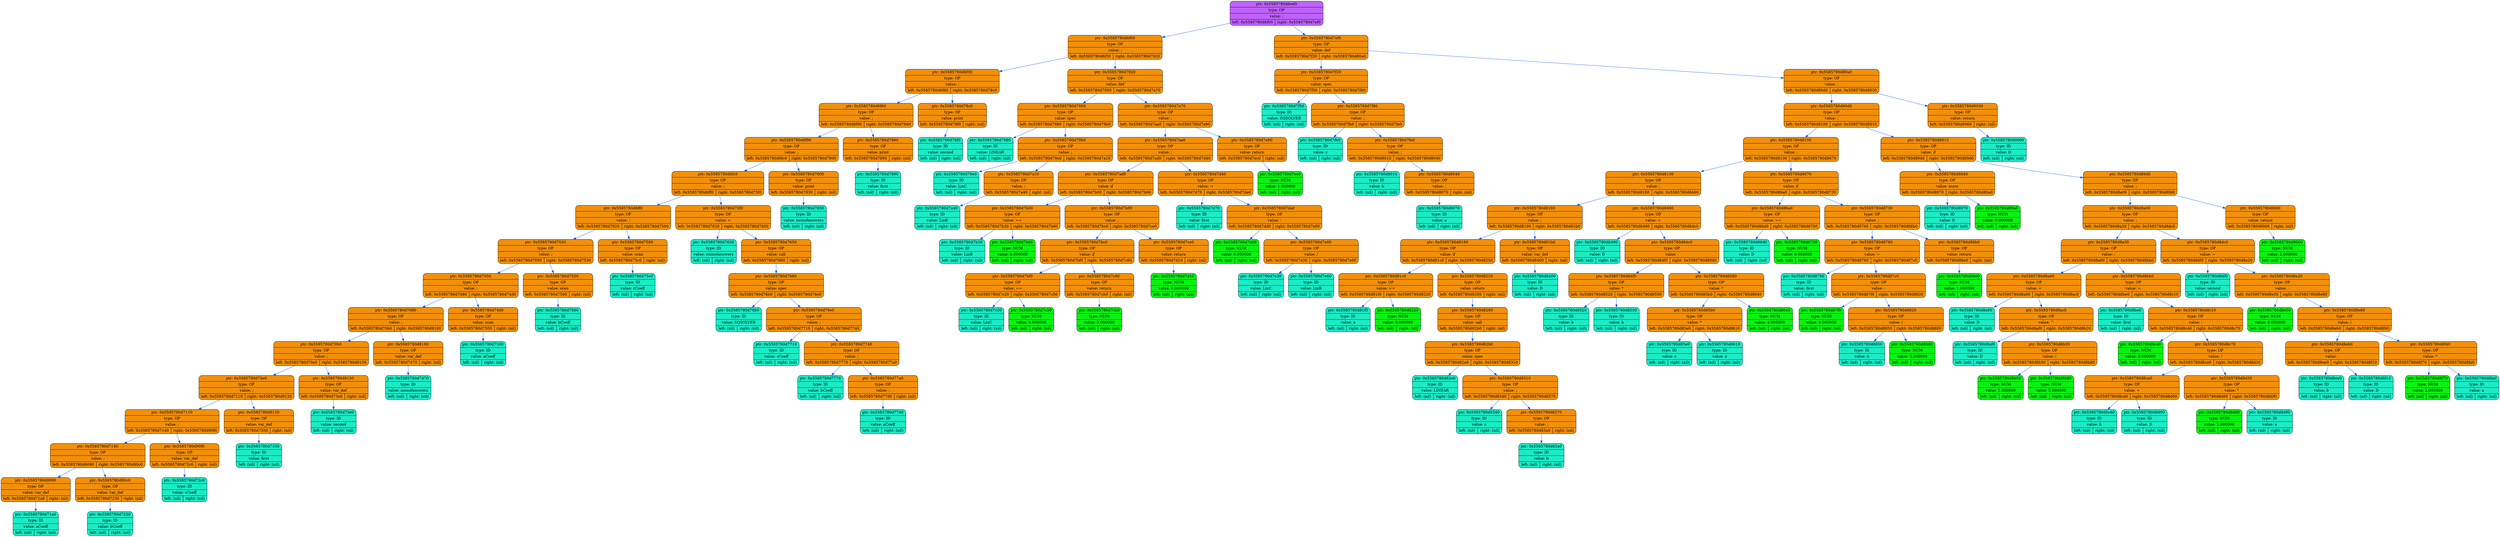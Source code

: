 digraph
{
    rankdir=TP

        node0x5585780d6ed0[shape=record,style="rounded,filled",fillcolor="#BF62FC",label="{ ptr: 0x5585780d6ed0 | type: OP | value: ;| { left: 0x5585780d6f00 | right: 0x5585780d7ef0 }}"];
    node0x5585780d6ed0 -> node0x5585780d6f00[color="#0855F0"]
    node0x5585780d6f00[shape=record,style="rounded,filled",fillcolor="#F2900A",label="{ ptr: 0x5585780d6f00 | type: OP | value: ;| { left: 0x5585780d6f30 | right: 0x5585780d7920 }}"];
    node0x5585780d6f00 -> node0x5585780d6f30[color="#0855F0"]
    node0x5585780d6f30[shape=record,style="rounded,filled",fillcolor="#F2900A",label="{ ptr: 0x5585780d6f30 | type: OP | value: ;| { left: 0x5585780d6f60 | right: 0x5585780d78c0 }}"];
    node0x5585780d6f30 -> node0x5585780d6f60[color="#0855F0"]
    node0x5585780d6f60[shape=record,style="rounded,filled",fillcolor="#F2900A",label="{ ptr: 0x5585780d6f60 | type: OP | value: ;| { left: 0x5585780d6f90 | right: 0x5585780d7860 }}"];
    node0x5585780d6f60 -> node0x5585780d6f90[color="#0855F0"]
    node0x5585780d6f90[shape=record,style="rounded,filled",fillcolor="#F2900A",label="{ ptr: 0x5585780d6f90 | type: OP | value: ;| { left: 0x5585780d6fc0 | right: 0x5585780d7800 }}"];
    node0x5585780d6f90 -> node0x5585780d6fc0[color="#0855F0"]
    node0x5585780d6fc0[shape=record,style="rounded,filled",fillcolor="#F2900A",label="{ ptr: 0x5585780d6fc0 | type: OP | value: ;| { left: 0x5585780d6ff0 | right: 0x5585780d75f0 }}"];
    node0x5585780d6fc0 -> node0x5585780d6ff0[color="#0855F0"]
    node0x5585780d6ff0[shape=record,style="rounded,filled",fillcolor="#F2900A",label="{ ptr: 0x5585780d6ff0 | type: OP | value: ;| { left: 0x5585780d7020 | right: 0x5585780d7590 }}"];
    node0x5585780d6ff0 -> node0x5585780d7020[color="#0855F0"]
    node0x5585780d7020[shape=record,style="rounded,filled",fillcolor="#F2900A",label="{ ptr: 0x5585780d7020 | type: OP | value: ;| { left: 0x5585780d7050 | right: 0x5585780d7530 }}"];
    node0x5585780d7020 -> node0x5585780d7050[color="#0855F0"]
    node0x5585780d7050[shape=record,style="rounded,filled",fillcolor="#F2900A",label="{ ptr: 0x5585780d7050 | type: OP | value: ;| { left: 0x5585780d7080 | right: 0x5585780d74d0 }}"];
    node0x5585780d7050 -> node0x5585780d7080[color="#0855F0"]
    node0x5585780d7080[shape=record,style="rounded,filled",fillcolor="#F2900A",label="{ ptr: 0x5585780d7080 | type: OP | value: ;| { left: 0x5585780d70b0 | right: 0x5585780d9180 }}"];
    node0x5585780d7080 -> node0x5585780d70b0[color="#0855F0"]
    node0x5585780d70b0[shape=record,style="rounded,filled",fillcolor="#F2900A",label="{ ptr: 0x5585780d70b0 | type: OP | value: ;| { left: 0x5585780d70e0 | right: 0x5585780d9150 }}"];
    node0x5585780d70b0 -> node0x5585780d70e0[color="#0855F0"]
    node0x5585780d70e0[shape=record,style="rounded,filled",fillcolor="#F2900A",label="{ ptr: 0x5585780d70e0 | type: OP | value: ;| { left: 0x5585780d7110 | right: 0x5585780d9120 }}"];
    node0x5585780d70e0 -> node0x5585780d7110[color="#0855F0"]
    node0x5585780d7110[shape=record,style="rounded,filled",fillcolor="#F2900A",label="{ ptr: 0x5585780d7110 | type: OP | value: ;| { left: 0x5585780d7140 | right: 0x5585780d90f0 }}"];
    node0x5585780d7110 -> node0x5585780d7140[color="#0855F0"]
    node0x5585780d7140[shape=record,style="rounded,filled",fillcolor="#F2900A",label="{ ptr: 0x5585780d7140 | type: OP | value: ;| { left: 0x5585780d9090 | right: 0x5585780d90c0 }}"];
    node0x5585780d7140 -> node0x5585780d9090[color="#0855F0"]
    node0x5585780d9090[shape=record,style="rounded,filled",fillcolor="#F2900A",label="{ ptr: 0x5585780d9090 | type: OP | value: var_def| { left: 0x5585780d71a0 | right: (nil) }}"];
    node0x5585780d9090 -> node0x5585780d71a0[color="#0855F0"]
    node0x5585780d71a0[shape=record,style="rounded,filled",fillcolor="#1BECC5",label="{ ptr: 0x5585780d71a0 | type: ID | value: aCoeff| { left: (nil) | right: (nil) }}"];
    node0x5585780d7140 -> node0x5585780d90c0[color="#0855F0"]
    node0x5585780d90c0[shape=record,style="rounded,filled",fillcolor="#F2900A",label="{ ptr: 0x5585780d90c0 | type: OP | value: var_def| { left: 0x5585780d7230 | right: (nil) }}"];
    node0x5585780d90c0 -> node0x5585780d7230[color="#0855F0"]
    node0x5585780d7230[shape=record,style="rounded,filled",fillcolor="#1BECC5",label="{ ptr: 0x5585780d7230 | type: ID | value: bCoeff| { left: (nil) | right: (nil) }}"];
    node0x5585780d7110 -> node0x5585780d90f0[color="#0855F0"]
    node0x5585780d90f0[shape=record,style="rounded,filled",fillcolor="#F2900A",label="{ ptr: 0x5585780d90f0 | type: OP | value: var_def| { left: 0x5585780d72c0 | right: (nil) }}"];
    node0x5585780d90f0 -> node0x5585780d72c0[color="#0855F0"]
    node0x5585780d72c0[shape=record,style="rounded,filled",fillcolor="#1BECC5",label="{ ptr: 0x5585780d72c0 | type: ID | value: cCoeff| { left: (nil) | right: (nil) }}"];
    node0x5585780d70e0 -> node0x5585780d9120[color="#0855F0"]
    node0x5585780d9120[shape=record,style="rounded,filled",fillcolor="#F2900A",label="{ ptr: 0x5585780d9120 | type: OP | value: var_def| { left: 0x5585780d7350 | right: (nil) }}"];
    node0x5585780d9120 -> node0x5585780d7350[color="#0855F0"]
    node0x5585780d7350[shape=record,style="rounded,filled",fillcolor="#1BECC5",label="{ ptr: 0x5585780d7350 | type: ID | value: first| { left: (nil) | right: (nil) }}"];
    node0x5585780d70b0 -> node0x5585780d9150[color="#0855F0"]
    node0x5585780d9150[shape=record,style="rounded,filled",fillcolor="#F2900A",label="{ ptr: 0x5585780d9150 | type: OP | value: var_def| { left: 0x5585780d73e0 | right: (nil) }}"];
    node0x5585780d9150 -> node0x5585780d73e0[color="#0855F0"]
    node0x5585780d73e0[shape=record,style="rounded,filled",fillcolor="#1BECC5",label="{ ptr: 0x5585780d73e0 | type: ID | value: second| { left: (nil) | right: (nil) }}"];
    node0x5585780d7080 -> node0x5585780d9180[color="#0855F0"]
    node0x5585780d9180[shape=record,style="rounded,filled",fillcolor="#F2900A",label="{ ptr: 0x5585780d9180 | type: OP | value: var_def| { left: 0x5585780d7470 | right: (nil) }}"];
    node0x5585780d9180 -> node0x5585780d7470[color="#0855F0"]
    node0x5585780d7470[shape=record,style="rounded,filled",fillcolor="#1BECC5",label="{ ptr: 0x5585780d7470 | type: ID | value: numofanswers| { left: (nil) | right: (nil) }}"];
    node0x5585780d7050 -> node0x5585780d74d0[color="#0855F0"]
    node0x5585780d74d0[shape=record,style="rounded,filled",fillcolor="#F2900A",label="{ ptr: 0x5585780d74d0 | type: OP | value: scan| { left: 0x5585780d7500 | right: (nil) }}"];
    node0x5585780d74d0 -> node0x5585780d7500[color="#0855F0"]
    node0x5585780d7500[shape=record,style="rounded,filled",fillcolor="#1BECC5",label="{ ptr: 0x5585780d7500 | type: ID | value: aCoeff| { left: (nil) | right: (nil) }}"];
    node0x5585780d7020 -> node0x5585780d7530[color="#0855F0"]
    node0x5585780d7530[shape=record,style="rounded,filled",fillcolor="#F2900A",label="{ ptr: 0x5585780d7530 | type: OP | value: scan| { left: 0x5585780d7560 | right: (nil) }}"];
    node0x5585780d7530 -> node0x5585780d7560[color="#0855F0"]
    node0x5585780d7560[shape=record,style="rounded,filled",fillcolor="#1BECC5",label="{ ptr: 0x5585780d7560 | type: ID | value: bCoeff| { left: (nil) | right: (nil) }}"];
    node0x5585780d6ff0 -> node0x5585780d7590[color="#0855F0"]
    node0x5585780d7590[shape=record,style="rounded,filled",fillcolor="#F2900A",label="{ ptr: 0x5585780d7590 | type: OP | value: scan| { left: 0x5585780d75c0 | right: (nil) }}"];
    node0x5585780d7590 -> node0x5585780d75c0[color="#0855F0"]
    node0x5585780d75c0[shape=record,style="rounded,filled",fillcolor="#1BECC5",label="{ ptr: 0x5585780d75c0 | type: ID | value: cCoeff| { left: (nil) | right: (nil) }}"];
    node0x5585780d6fc0 -> node0x5585780d75f0[color="#0855F0"]
    node0x5585780d75f0[shape=record,style="rounded,filled",fillcolor="#F2900A",label="{ ptr: 0x5585780d75f0 | type: OP | value: =| { left: 0x5585780d7620 | right: 0x5585780d7650 }}"];
    node0x5585780d75f0 -> node0x5585780d7620[color="#0855F0"]
    node0x5585780d7620[shape=record,style="rounded,filled",fillcolor="#1BECC5",label="{ ptr: 0x5585780d7620 | type: ID | value: numofanswers| { left: (nil) | right: (nil) }}"];
    node0x5585780d75f0 -> node0x5585780d7650[color="#0855F0"]
    node0x5585780d7650[shape=record,style="rounded,filled",fillcolor="#F2900A",label="{ ptr: 0x5585780d7650 | type: OP | value: call| { left: 0x5585780d7680 | right: (nil) }}"];
    node0x5585780d7650 -> node0x5585780d7680[color="#0855F0"]
    node0x5585780d7680[shape=record,style="rounded,filled",fillcolor="#F2900A",label="{ ptr: 0x5585780d7680 | type: OP | value: spec| { left: 0x5585780d76b0 | right: 0x5585780d76e0 }}"];
    node0x5585780d7680 -> node0x5585780d76b0[color="#0855F0"]
    node0x5585780d76b0[shape=record,style="rounded,filled",fillcolor="#1BECC5",label="{ ptr: 0x5585780d76b0 | type: ID | value: SQSOLVER| { left: (nil) | right: (nil) }}"];
    node0x5585780d7680 -> node0x5585780d76e0[color="#0855F0"]
    node0x5585780d76e0[shape=record,style="rounded,filled",fillcolor="#F2900A",label="{ ptr: 0x5585780d76e0 | type: OP | value: ;| { left: 0x5585780d7710 | right: 0x5585780d7740 }}"];
    node0x5585780d76e0 -> node0x5585780d7710[color="#0855F0"]
    node0x5585780d7710[shape=record,style="rounded,filled",fillcolor="#1BECC5",label="{ ptr: 0x5585780d7710 | type: ID | value: cCoeff| { left: (nil) | right: (nil) }}"];
    node0x5585780d76e0 -> node0x5585780d7740[color="#0855F0"]
    node0x5585780d7740[shape=record,style="rounded,filled",fillcolor="#F2900A",label="{ ptr: 0x5585780d7740 | type: OP | value: ;| { left: 0x5585780d7770 | right: 0x5585780d77a0 }}"];
    node0x5585780d7740 -> node0x5585780d7770[color="#0855F0"]
    node0x5585780d7770[shape=record,style="rounded,filled",fillcolor="#1BECC5",label="{ ptr: 0x5585780d7770 | type: ID | value: bCoeff| { left: (nil) | right: (nil) }}"];
    node0x5585780d7740 -> node0x5585780d77a0[color="#0855F0"]
    node0x5585780d77a0[shape=record,style="rounded,filled",fillcolor="#F2900A",label="{ ptr: 0x5585780d77a0 | type: OP | value: ;| { left: 0x5585780d77d0 | right: (nil) }}"];
    node0x5585780d77a0 -> node0x5585780d77d0[color="#0855F0"]
    node0x5585780d77d0[shape=record,style="rounded,filled",fillcolor="#1BECC5",label="{ ptr: 0x5585780d77d0 | type: ID | value: aCoeff| { left: (nil) | right: (nil) }}"];
    node0x5585780d6f90 -> node0x5585780d7800[color="#0855F0"]
    node0x5585780d7800[shape=record,style="rounded,filled",fillcolor="#F2900A",label="{ ptr: 0x5585780d7800 | type: OP | value: print| { left: 0x5585780d7830 | right: (nil) }}"];
    node0x5585780d7800 -> node0x5585780d7830[color="#0855F0"]
    node0x5585780d7830[shape=record,style="rounded,filled",fillcolor="#1BECC5",label="{ ptr: 0x5585780d7830 | type: ID | value: numofanswers| { left: (nil) | right: (nil) }}"];
    node0x5585780d6f60 -> node0x5585780d7860[color="#0855F0"]
    node0x5585780d7860[shape=record,style="rounded,filled",fillcolor="#F2900A",label="{ ptr: 0x5585780d7860 | type: OP | value: print| { left: 0x5585780d7890 | right: (nil) }}"];
    node0x5585780d7860 -> node0x5585780d7890[color="#0855F0"]
    node0x5585780d7890[shape=record,style="rounded,filled",fillcolor="#1BECC5",label="{ ptr: 0x5585780d7890 | type: ID | value: first| { left: (nil) | right: (nil) }}"];
    node0x5585780d6f30 -> node0x5585780d78c0[color="#0855F0"]
    node0x5585780d78c0[shape=record,style="rounded,filled",fillcolor="#F2900A",label="{ ptr: 0x5585780d78c0 | type: OP | value: print| { left: 0x5585780d78f0 | right: (nil) }}"];
    node0x5585780d78c0 -> node0x5585780d78f0[color="#0855F0"]
    node0x5585780d78f0[shape=record,style="rounded,filled",fillcolor="#1BECC5",label="{ ptr: 0x5585780d78f0 | type: ID | value: second| { left: (nil) | right: (nil) }}"];
    node0x5585780d6f00 -> node0x5585780d7920[color="#0855F0"]
    node0x5585780d7920[shape=record,style="rounded,filled",fillcolor="#F2900A",label="{ ptr: 0x5585780d7920 | type: OP | value: def| { left: 0x5585780d7950 | right: 0x5585780d7a70 }}"];
    node0x5585780d7920 -> node0x5585780d7950[color="#0855F0"]
    node0x5585780d7950[shape=record,style="rounded,filled",fillcolor="#F2900A",label="{ ptr: 0x5585780d7950 | type: OP | value: spec| { left: 0x5585780d7980 | right: 0x5585780d79b0 }}"];
    node0x5585780d7950 -> node0x5585780d7980[color="#0855F0"]
    node0x5585780d7980[shape=record,style="rounded,filled",fillcolor="#1BECC5",label="{ ptr: 0x5585780d7980 | type: ID | value: LINEAR| { left: (nil) | right: (nil) }}"];
    node0x5585780d7950 -> node0x5585780d79b0[color="#0855F0"]
    node0x5585780d79b0[shape=record,style="rounded,filled",fillcolor="#F2900A",label="{ ptr: 0x5585780d79b0 | type: OP | value: ;| { left: 0x5585780d79e0 | right: 0x5585780d7a10 }}"];
    node0x5585780d79b0 -> node0x5585780d79e0[color="#0855F0"]
    node0x5585780d79e0[shape=record,style="rounded,filled",fillcolor="#1BECC5",label="{ ptr: 0x5585780d79e0 | type: ID | value: LinC| { left: (nil) | right: (nil) }}"];
    node0x5585780d79b0 -> node0x5585780d7a10[color="#0855F0"]
    node0x5585780d7a10[shape=record,style="rounded,filled",fillcolor="#F2900A",label="{ ptr: 0x5585780d7a10 | type: OP | value: ;| { left: 0x5585780d7a40 | right: (nil) }}"];
    node0x5585780d7a10 -> node0x5585780d7a40[color="#0855F0"]
    node0x5585780d7a40[shape=record,style="rounded,filled",fillcolor="#1BECC5",label="{ ptr: 0x5585780d7a40 | type: ID | value: LinB| { left: (nil) | right: (nil) }}"];
    node0x5585780d7920 -> node0x5585780d7a70[color="#0855F0"]
    node0x5585780d7a70[shape=record,style="rounded,filled",fillcolor="#F2900A",label="{ ptr: 0x5585780d7a70 | type: OP | value: ;| { left: 0x5585780d7aa0 | right: 0x5585780d7e90 }}"];
    node0x5585780d7a70 -> node0x5585780d7aa0[color="#0855F0"]
    node0x5585780d7aa0[shape=record,style="rounded,filled",fillcolor="#F2900A",label="{ ptr: 0x5585780d7aa0 | type: OP | value: ;| { left: 0x5585780d7ad0 | right: 0x5585780d7d40 }}"];
    node0x5585780d7aa0 -> node0x5585780d7ad0[color="#0855F0"]
    node0x5585780d7ad0[shape=record,style="rounded,filled",fillcolor="#F2900A",label="{ ptr: 0x5585780d7ad0 | type: OP | value: if| { left: 0x5585780d7b00 | right: 0x5585780d7b90 }}"];
    node0x5585780d7ad0 -> node0x5585780d7b00[color="#0855F0"]
    node0x5585780d7b00[shape=record,style="rounded,filled",fillcolor="#F2900A",label="{ ptr: 0x5585780d7b00 | type: OP | value: ==| { left: 0x5585780d7b30 | right: 0x5585780d7b60 }}"];
    node0x5585780d7b00 -> node0x5585780d7b30[color="#0855F0"]
    node0x5585780d7b30[shape=record,style="rounded,filled",fillcolor="#1BECC5",label="{ ptr: 0x5585780d7b30 | type: ID | value: LinB| { left: (nil) | right: (nil) }}"];
    node0x5585780d7b00 -> node0x5585780d7b60[color="#0855F0"]
    node0x5585780d7b60[shape=record,style="rounded,filled",fillcolor="#0AF212",label="{ ptr: 0x5585780d7b60 | type: NUM | value: 0.000000| { left: (nil) | right: (nil) }}"];
    node0x5585780d7ad0 -> node0x5585780d7b90[color="#0855F0"]
    node0x5585780d7b90[shape=record,style="rounded,filled",fillcolor="#F2900A",label="{ ptr: 0x5585780d7b90 | type: OP | value: ;| { left: 0x5585780d7bc0 | right: 0x5585780d7ce0 }}"];
    node0x5585780d7b90 -> node0x5585780d7bc0[color="#0855F0"]
    node0x5585780d7bc0[shape=record,style="rounded,filled",fillcolor="#F2900A",label="{ ptr: 0x5585780d7bc0 | type: OP | value: if| { left: 0x5585780d7bf0 | right: 0x5585780d7c80 }}"];
    node0x5585780d7bc0 -> node0x5585780d7bf0[color="#0855F0"]
    node0x5585780d7bf0[shape=record,style="rounded,filled",fillcolor="#F2900A",label="{ ptr: 0x5585780d7bf0 | type: OP | value: ==| { left: 0x5585780d7c20 | right: 0x5585780d7c50 }}"];
    node0x5585780d7bf0 -> node0x5585780d7c20[color="#0855F0"]
    node0x5585780d7c20[shape=record,style="rounded,filled",fillcolor="#1BECC5",label="{ ptr: 0x5585780d7c20 | type: ID | value: LinC| { left: (nil) | right: (nil) }}"];
    node0x5585780d7bf0 -> node0x5585780d7c50[color="#0855F0"]
    node0x5585780d7c50[shape=record,style="rounded,filled",fillcolor="#0AF212",label="{ ptr: 0x5585780d7c50 | type: NUM | value: 0.000000| { left: (nil) | right: (nil) }}"];
    node0x5585780d7bc0 -> node0x5585780d7c80[color="#0855F0"]
    node0x5585780d7c80[shape=record,style="rounded,filled",fillcolor="#F2900A",label="{ ptr: 0x5585780d7c80 | type: OP | value: return| { left: 0x5585780d7cb0 | right: (nil) }}"];
    node0x5585780d7c80 -> node0x5585780d7cb0[color="#0855F0"]
    node0x5585780d7cb0[shape=record,style="rounded,filled",fillcolor="#0AF212",label="{ ptr: 0x5585780d7cb0 | type: NUM | value: 5.000000| { left: (nil) | right: (nil) }}"];
    node0x5585780d7b90 -> node0x5585780d7ce0[color="#0855F0"]
    node0x5585780d7ce0[shape=record,style="rounded,filled",fillcolor="#F2900A",label="{ ptr: 0x5585780d7ce0 | type: OP | value: return| { left: 0x5585780d7d10 | right: (nil) }}"];
    node0x5585780d7ce0 -> node0x5585780d7d10[color="#0855F0"]
    node0x5585780d7d10[shape=record,style="rounded,filled",fillcolor="#0AF212",label="{ ptr: 0x5585780d7d10 | type: NUM | value: 0.000000| { left: (nil) | right: (nil) }}"];
    node0x5585780d7aa0 -> node0x5585780d7d40[color="#0855F0"]
    node0x5585780d7d40[shape=record,style="rounded,filled",fillcolor="#F2900A",label="{ ptr: 0x5585780d7d40 | type: OP | value: =| { left: 0x5585780d7d70 | right: 0x5585780d7da0 }}"];
    node0x5585780d7d40 -> node0x5585780d7d70[color="#0855F0"]
    node0x5585780d7d70[shape=record,style="rounded,filled",fillcolor="#1BECC5",label="{ ptr: 0x5585780d7d70 | type: ID | value: first| { left: (nil) | right: (nil) }}"];
    node0x5585780d7d40 -> node0x5585780d7da0[color="#0855F0"]
    node0x5585780d7da0[shape=record,style="rounded,filled",fillcolor="#F2900A",label="{ ptr: 0x5585780d7da0 | type: OP | value: -| { left: 0x5585780d7dd0 | right: 0x5585780d7e00 }}"];
    node0x5585780d7da0 -> node0x5585780d7dd0[color="#0855F0"]
    node0x5585780d7dd0[shape=record,style="rounded,filled",fillcolor="#0AF212",label="{ ptr: 0x5585780d7dd0 | type: NUM | value: 0.000000| { left: (nil) | right: (nil) }}"];
    node0x5585780d7da0 -> node0x5585780d7e00[color="#0855F0"]
    node0x5585780d7e00[shape=record,style="rounded,filled",fillcolor="#F2900A",label="{ ptr: 0x5585780d7e00 | type: OP | value: /| { left: 0x5585780d7e30 | right: 0x5585780d7e60 }}"];
    node0x5585780d7e00 -> node0x5585780d7e30[color="#0855F0"]
    node0x5585780d7e30[shape=record,style="rounded,filled",fillcolor="#1BECC5",label="{ ptr: 0x5585780d7e30 | type: ID | value: LinC| { left: (nil) | right: (nil) }}"];
    node0x5585780d7e00 -> node0x5585780d7e60[color="#0855F0"]
    node0x5585780d7e60[shape=record,style="rounded,filled",fillcolor="#1BECC5",label="{ ptr: 0x5585780d7e60 | type: ID | value: LinB| { left: (nil) | right: (nil) }}"];
    node0x5585780d7a70 -> node0x5585780d7e90[color="#0855F0"]
    node0x5585780d7e90[shape=record,style="rounded,filled",fillcolor="#F2900A",label="{ ptr: 0x5585780d7e90 | type: OP | value: return| { left: 0x5585780d7ec0 | right: (nil) }}"];
    node0x5585780d7e90 -> node0x5585780d7ec0[color="#0855F0"]
    node0x5585780d7ec0[shape=record,style="rounded,filled",fillcolor="#0AF212",label="{ ptr: 0x5585780d7ec0 | type: NUM | value: 1.000000| { left: (nil) | right: (nil) }}"];
    node0x5585780d6ed0 -> node0x5585780d7ef0[color="#0855F0"]
    node0x5585780d7ef0[shape=record,style="rounded,filled",fillcolor="#F2900A",label="{ ptr: 0x5585780d7ef0 | type: OP | value: def| { left: 0x5585780d7f20 | right: 0x5585780d80a0 }}"];
    node0x5585780d7ef0 -> node0x5585780d7f20[color="#0855F0"]
    node0x5585780d7f20[shape=record,style="rounded,filled",fillcolor="#F2900A",label="{ ptr: 0x5585780d7f20 | type: OP | value: spec| { left: 0x5585780d7f50 | right: 0x5585780d7f80 }}"];
    node0x5585780d7f20 -> node0x5585780d7f50[color="#0855F0"]
    node0x5585780d7f50[shape=record,style="rounded,filled",fillcolor="#1BECC5",label="{ ptr: 0x5585780d7f50 | type: ID | value: SQSOLVER| { left: (nil) | right: (nil) }}"];
    node0x5585780d7f20 -> node0x5585780d7f80[color="#0855F0"]
    node0x5585780d7f80[shape=record,style="rounded,filled",fillcolor="#F2900A",label="{ ptr: 0x5585780d7f80 | type: OP | value: ;| { left: 0x5585780d7fb0 | right: 0x5585780d7fe0 }}"];
    node0x5585780d7f80 -> node0x5585780d7fb0[color="#0855F0"]
    node0x5585780d7fb0[shape=record,style="rounded,filled",fillcolor="#1BECC5",label="{ ptr: 0x5585780d7fb0 | type: ID | value: c| { left: (nil) | right: (nil) }}"];
    node0x5585780d7f80 -> node0x5585780d7fe0[color="#0855F0"]
    node0x5585780d7fe0[shape=record,style="rounded,filled",fillcolor="#F2900A",label="{ ptr: 0x5585780d7fe0 | type: OP | value: ;| { left: 0x5585780d8010 | right: 0x5585780d8040 }}"];
    node0x5585780d7fe0 -> node0x5585780d8010[color="#0855F0"]
    node0x5585780d8010[shape=record,style="rounded,filled",fillcolor="#1BECC5",label="{ ptr: 0x5585780d8010 | type: ID | value: b| { left: (nil) | right: (nil) }}"];
    node0x5585780d7fe0 -> node0x5585780d8040[color="#0855F0"]
    node0x5585780d8040[shape=record,style="rounded,filled",fillcolor="#F2900A",label="{ ptr: 0x5585780d8040 | type: OP | value: ;| { left: 0x5585780d8070 | right: (nil) }}"];
    node0x5585780d8040 -> node0x5585780d8070[color="#0855F0"]
    node0x5585780d8070[shape=record,style="rounded,filled",fillcolor="#1BECC5",label="{ ptr: 0x5585780d8070 | type: ID | value: a| { left: (nil) | right: (nil) }}"];
    node0x5585780d7ef0 -> node0x5585780d80a0[color="#0855F0"]
    node0x5585780d80a0[shape=record,style="rounded,filled",fillcolor="#F2900A",label="{ ptr: 0x5585780d80a0 | type: OP | value: ;| { left: 0x5585780d80d0 | right: 0x5585780d9030 }}"];
    node0x5585780d80a0 -> node0x5585780d80d0[color="#0855F0"]
    node0x5585780d80d0[shape=record,style="rounded,filled",fillcolor="#F2900A",label="{ ptr: 0x5585780d80d0 | type: OP | value: ;| { left: 0x5585780d8100 | right: 0x5585780d8910 }}"];
    node0x5585780d80d0 -> node0x5585780d8100[color="#0855F0"]
    node0x5585780d8100[shape=record,style="rounded,filled",fillcolor="#F2900A",label="{ ptr: 0x5585780d8100 | type: OP | value: ;| { left: 0x5585780d8130 | right: 0x5585780d8670 }}"];
    node0x5585780d8100 -> node0x5585780d8130[color="#0855F0"]
    node0x5585780d8130[shape=record,style="rounded,filled",fillcolor="#F2900A",label="{ ptr: 0x5585780d8130 | type: OP | value: ;| { left: 0x5585780d8160 | right: 0x5585780d8460 }}"];
    node0x5585780d8130 -> node0x5585780d8160[color="#0855F0"]
    node0x5585780d8160[shape=record,style="rounded,filled",fillcolor="#F2900A",label="{ ptr: 0x5585780d8160 | type: OP | value: ;| { left: 0x5585780d8190 | right: 0x5585780d91b0 }}"];
    node0x5585780d8160 -> node0x5585780d8190[color="#0855F0"]
    node0x5585780d8190[shape=record,style="rounded,filled",fillcolor="#F2900A",label="{ ptr: 0x5585780d8190 | type: OP | value: if| { left: 0x5585780d81c0 | right: 0x5585780d8250 }}"];
    node0x5585780d8190 -> node0x5585780d81c0[color="#0855F0"]
    node0x5585780d81c0[shape=record,style="rounded,filled",fillcolor="#F2900A",label="{ ptr: 0x5585780d81c0 | type: OP | value: ==| { left: 0x5585780d81f0 | right: 0x5585780d8220 }}"];
    node0x5585780d81c0 -> node0x5585780d81f0[color="#0855F0"]
    node0x5585780d81f0[shape=record,style="rounded,filled",fillcolor="#1BECC5",label="{ ptr: 0x5585780d81f0 | type: ID | value: a| { left: (nil) | right: (nil) }}"];
    node0x5585780d81c0 -> node0x5585780d8220[color="#0855F0"]
    node0x5585780d8220[shape=record,style="rounded,filled",fillcolor="#0AF212",label="{ ptr: 0x5585780d8220 | type: NUM | value: 0.000000| { left: (nil) | right: (nil) }}"];
    node0x5585780d8190 -> node0x5585780d8250[color="#0855F0"]
    node0x5585780d8250[shape=record,style="rounded,filled",fillcolor="#F2900A",label="{ ptr: 0x5585780d8250 | type: OP | value: return| { left: 0x5585780d8280 | right: (nil) }}"];
    node0x5585780d8250 -> node0x5585780d8280[color="#0855F0"]
    node0x5585780d8280[shape=record,style="rounded,filled",fillcolor="#F2900A",label="{ ptr: 0x5585780d8280 | type: OP | value: call| { left: 0x5585780d82b0 | right: (nil) }}"];
    node0x5585780d8280 -> node0x5585780d82b0[color="#0855F0"]
    node0x5585780d82b0[shape=record,style="rounded,filled",fillcolor="#F2900A",label="{ ptr: 0x5585780d82b0 | type: OP | value: spec| { left: 0x5585780d82e0 | right: 0x5585780d8310 }}"];
    node0x5585780d82b0 -> node0x5585780d82e0[color="#0855F0"]
    node0x5585780d82e0[shape=record,style="rounded,filled",fillcolor="#1BECC5",label="{ ptr: 0x5585780d82e0 | type: ID | value: LINEAR| { left: (nil) | right: (nil) }}"];
    node0x5585780d82b0 -> node0x5585780d8310[color="#0855F0"]
    node0x5585780d8310[shape=record,style="rounded,filled",fillcolor="#F2900A",label="{ ptr: 0x5585780d8310 | type: OP | value: ;| { left: 0x5585780d8340 | right: 0x5585780d8370 }}"];
    node0x5585780d8310 -> node0x5585780d8340[color="#0855F0"]
    node0x5585780d8340[shape=record,style="rounded,filled",fillcolor="#1BECC5",label="{ ptr: 0x5585780d8340 | type: ID | value: c| { left: (nil) | right: (nil) }}"];
    node0x5585780d8310 -> node0x5585780d8370[color="#0855F0"]
    node0x5585780d8370[shape=record,style="rounded,filled",fillcolor="#F2900A",label="{ ptr: 0x5585780d8370 | type: OP | value: ;| { left: 0x5585780d83a0 | right: (nil) }}"];
    node0x5585780d8370 -> node0x5585780d83a0[color="#0855F0"]
    node0x5585780d83a0[shape=record,style="rounded,filled",fillcolor="#1BECC5",label="{ ptr: 0x5585780d83a0 | type: ID | value: b| { left: (nil) | right: (nil) }}"];
    node0x5585780d8160 -> node0x5585780d91b0[color="#0855F0"]
    node0x5585780d91b0[shape=record,style="rounded,filled",fillcolor="#F2900A",label="{ ptr: 0x5585780d91b0 | type: OP | value: var_def| { left: 0x5585780d8400 | right: (nil) }}"];
    node0x5585780d91b0 -> node0x5585780d8400[color="#0855F0"]
    node0x5585780d8400[shape=record,style="rounded,filled",fillcolor="#1BECC5",label="{ ptr: 0x5585780d8400 | type: ID | value: D| { left: (nil) | right: (nil) }}"];
    node0x5585780d8130 -> node0x5585780d8460[color="#0855F0"]
    node0x5585780d8460[shape=record,style="rounded,filled",fillcolor="#F2900A",label="{ ptr: 0x5585780d8460 | type: OP | value: =| { left: 0x5585780d8490 | right: 0x5585780d84c0 }}"];
    node0x5585780d8460 -> node0x5585780d8490[color="#0855F0"]
    node0x5585780d8490[shape=record,style="rounded,filled",fillcolor="#1BECC5",label="{ ptr: 0x5585780d8490 | type: ID | value: D| { left: (nil) | right: (nil) }}"];
    node0x5585780d8460 -> node0x5585780d84c0[color="#0855F0"]
    node0x5585780d84c0[shape=record,style="rounded,filled",fillcolor="#F2900A",label="{ ptr: 0x5585780d84c0 | type: OP | value: -| { left: 0x5585780d84f0 | right: 0x5585780d8580 }}"];
    node0x5585780d84c0 -> node0x5585780d84f0[color="#0855F0"]
    node0x5585780d84f0[shape=record,style="rounded,filled",fillcolor="#F2900A",label="{ ptr: 0x5585780d84f0 | type: OP | value: *| { left: 0x5585780d8520 | right: 0x5585780d8550 }}"];
    node0x5585780d84f0 -> node0x5585780d8520[color="#0855F0"]
    node0x5585780d8520[shape=record,style="rounded,filled",fillcolor="#1BECC5",label="{ ptr: 0x5585780d8520 | type: ID | value: b| { left: (nil) | right: (nil) }}"];
    node0x5585780d84f0 -> node0x5585780d8550[color="#0855F0"]
    node0x5585780d8550[shape=record,style="rounded,filled",fillcolor="#1BECC5",label="{ ptr: 0x5585780d8550 | type: ID | value: b| { left: (nil) | right: (nil) }}"];
    node0x5585780d84c0 -> node0x5585780d8580[color="#0855F0"]
    node0x5585780d8580[shape=record,style="rounded,filled",fillcolor="#F2900A",label="{ ptr: 0x5585780d8580 | type: OP | value: *| { left: 0x5585780d85b0 | right: 0x5585780d8640 }}"];
    node0x5585780d8580 -> node0x5585780d85b0[color="#0855F0"]
    node0x5585780d85b0[shape=record,style="rounded,filled",fillcolor="#F2900A",label="{ ptr: 0x5585780d85b0 | type: OP | value: *| { left: 0x5585780d85e0 | right: 0x5585780d8610 }}"];
    node0x5585780d85b0 -> node0x5585780d85e0[color="#0855F0"]
    node0x5585780d85e0[shape=record,style="rounded,filled",fillcolor="#1BECC5",label="{ ptr: 0x5585780d85e0 | type: ID | value: c| { left: (nil) | right: (nil) }}"];
    node0x5585780d85b0 -> node0x5585780d8610[color="#0855F0"]
    node0x5585780d8610[shape=record,style="rounded,filled",fillcolor="#1BECC5",label="{ ptr: 0x5585780d8610 | type: ID | value: a| { left: (nil) | right: (nil) }}"];
    node0x5585780d8580 -> node0x5585780d8640[color="#0855F0"]
    node0x5585780d8640[shape=record,style="rounded,filled",fillcolor="#0AF212",label="{ ptr: 0x5585780d8640 | type: NUM | value: 4.000000| { left: (nil) | right: (nil) }}"];
    node0x5585780d8100 -> node0x5585780d8670[color="#0855F0"]
    node0x5585780d8670[shape=record,style="rounded,filled",fillcolor="#F2900A",label="{ ptr: 0x5585780d8670 | type: OP | value: if| { left: 0x5585780d86a0 | right: 0x5585780d8730 }}"];
    node0x5585780d8670 -> node0x5585780d86a0[color="#0855F0"]
    node0x5585780d86a0[shape=record,style="rounded,filled",fillcolor="#F2900A",label="{ ptr: 0x5585780d86a0 | type: OP | value: ==| { left: 0x5585780d86d0 | right: 0x5585780d8700 }}"];
    node0x5585780d86a0 -> node0x5585780d86d0[color="#0855F0"]
    node0x5585780d86d0[shape=record,style="rounded,filled",fillcolor="#1BECC5",label="{ ptr: 0x5585780d86d0 | type: ID | value: D| { left: (nil) | right: (nil) }}"];
    node0x5585780d86a0 -> node0x5585780d8700[color="#0855F0"]
    node0x5585780d8700[shape=record,style="rounded,filled",fillcolor="#0AF212",label="{ ptr: 0x5585780d8700 | type: NUM | value: 0.000000| { left: (nil) | right: (nil) }}"];
    node0x5585780d8670 -> node0x5585780d8730[color="#0855F0"]
    node0x5585780d8730[shape=record,style="rounded,filled",fillcolor="#F2900A",label="{ ptr: 0x5585780d8730 | type: OP | value: ;| { left: 0x5585780d8760 | right: 0x5585780d88b0 }}"];
    node0x5585780d8730 -> node0x5585780d8760[color="#0855F0"]
    node0x5585780d8760[shape=record,style="rounded,filled",fillcolor="#F2900A",label="{ ptr: 0x5585780d8760 | type: OP | value: =| { left: 0x5585780d8790 | right: 0x5585780d87c0 }}"];
    node0x5585780d8760 -> node0x5585780d8790[color="#0855F0"]
    node0x5585780d8790[shape=record,style="rounded,filled",fillcolor="#1BECC5",label="{ ptr: 0x5585780d8790 | type: ID | value: first| { left: (nil) | right: (nil) }}"];
    node0x5585780d8760 -> node0x5585780d87c0[color="#0855F0"]
    node0x5585780d87c0[shape=record,style="rounded,filled",fillcolor="#F2900A",label="{ ptr: 0x5585780d87c0 | type: OP | value: -| { left: 0x5585780d87f0 | right: 0x5585780d8820 }}"];
    node0x5585780d87c0 -> node0x5585780d87f0[color="#0855F0"]
    node0x5585780d87f0[shape=record,style="rounded,filled",fillcolor="#0AF212",label="{ ptr: 0x5585780d87f0 | type: NUM | value: 0.000000| { left: (nil) | right: (nil) }}"];
    node0x5585780d87c0 -> node0x5585780d8820[color="#0855F0"]
    node0x5585780d8820[shape=record,style="rounded,filled",fillcolor="#F2900A",label="{ ptr: 0x5585780d8820 | type: OP | value: /| { left: 0x5585780d8850 | right: 0x5585780d8880 }}"];
    node0x5585780d8820 -> node0x5585780d8850[color="#0855F0"]
    node0x5585780d8850[shape=record,style="rounded,filled",fillcolor="#1BECC5",label="{ ptr: 0x5585780d8850 | type: ID | value: b| { left: (nil) | right: (nil) }}"];
    node0x5585780d8820 -> node0x5585780d8880[color="#0855F0"]
    node0x5585780d8880[shape=record,style="rounded,filled",fillcolor="#0AF212",label="{ ptr: 0x5585780d8880 | type: NUM | value: 2.000000| { left: (nil) | right: (nil) }}"];
    node0x5585780d8730 -> node0x5585780d88b0[color="#0855F0"]
    node0x5585780d88b0[shape=record,style="rounded,filled",fillcolor="#F2900A",label="{ ptr: 0x5585780d88b0 | type: OP | value: return| { left: 0x5585780d88e0 | right: (nil) }}"];
    node0x5585780d88b0 -> node0x5585780d88e0[color="#0855F0"]
    node0x5585780d88e0[shape=record,style="rounded,filled",fillcolor="#0AF212",label="{ ptr: 0x5585780d88e0 | type: NUM | value: 1.000000| { left: (nil) | right: (nil) }}"];
    node0x5585780d80d0 -> node0x5585780d8910[color="#0855F0"]
    node0x5585780d8910[shape=record,style="rounded,filled",fillcolor="#F2900A",label="{ ptr: 0x5585780d8910 | type: OP | value: if| { left: 0x5585780d8940 | right: 0x5585780d89d0 }}"];
    node0x5585780d8910 -> node0x5585780d8940[color="#0855F0"]
    node0x5585780d8940[shape=record,style="rounded,filled",fillcolor="#F2900A",label="{ ptr: 0x5585780d8940 | type: OP | value: more| { left: 0x5585780d8970 | right: 0x5585780d89a0 }}"];
    node0x5585780d8940 -> node0x5585780d8970[color="#0855F0"]
    node0x5585780d8970[shape=record,style="rounded,filled",fillcolor="#1BECC5",label="{ ptr: 0x5585780d8970 | type: ID | value: D| { left: (nil) | right: (nil) }}"];
    node0x5585780d8940 -> node0x5585780d89a0[color="#0855F0"]
    node0x5585780d89a0[shape=record,style="rounded,filled",fillcolor="#0AF212",label="{ ptr: 0x5585780d89a0 | type: NUM | value: 0.000000| { left: (nil) | right: (nil) }}"];
    node0x5585780d8910 -> node0x5585780d89d0[color="#0855F0"]
    node0x5585780d89d0[shape=record,style="rounded,filled",fillcolor="#F2900A",label="{ ptr: 0x5585780d89d0 | type: OP | value: ;| { left: 0x5585780d8a00 | right: 0x5585780d8fd0 }}"];
    node0x5585780d89d0 -> node0x5585780d8a00[color="#0855F0"]
    node0x5585780d8a00[shape=record,style="rounded,filled",fillcolor="#F2900A",label="{ ptr: 0x5585780d8a00 | type: OP | value: ;| { left: 0x5585780d8a30 | right: 0x5585780d8dc0 }}"];
    node0x5585780d8a00 -> node0x5585780d8a30[color="#0855F0"]
    node0x5585780d8a30[shape=record,style="rounded,filled",fillcolor="#F2900A",label="{ ptr: 0x5585780d8a30 | type: OP | value: ;| { left: 0x5585780d8a60 | right: 0x5585780d8bb0 }}"];
    node0x5585780d8a30 -> node0x5585780d8a60[color="#0855F0"]
    node0x5585780d8a60[shape=record,style="rounded,filled",fillcolor="#F2900A",label="{ ptr: 0x5585780d8a60 | type: OP | value: =| { left: 0x5585780d8a90 | right: 0x5585780d8ac0 }}"];
    node0x5585780d8a60 -> node0x5585780d8a90[color="#0855F0"]
    node0x5585780d8a90[shape=record,style="rounded,filled",fillcolor="#1BECC5",label="{ ptr: 0x5585780d8a90 | type: ID | value: D| { left: (nil) | right: (nil) }}"];
    node0x5585780d8a60 -> node0x5585780d8ac0[color="#0855F0"]
    node0x5585780d8ac0[shape=record,style="rounded,filled",fillcolor="#F2900A",label="{ ptr: 0x5585780d8ac0 | type: OP | value: ^| { left: 0x5585780d8af0 | right: 0x5585780d8b20 }}"];
    node0x5585780d8ac0 -> node0x5585780d8af0[color="#0855F0"]
    node0x5585780d8af0[shape=record,style="rounded,filled",fillcolor="#1BECC5",label="{ ptr: 0x5585780d8af0 | type: ID | value: D| { left: (nil) | right: (nil) }}"];
    node0x5585780d8ac0 -> node0x5585780d8b20[color="#0855F0"]
    node0x5585780d8b20[shape=record,style="rounded,filled",fillcolor="#F2900A",label="{ ptr: 0x5585780d8b20 | type: OP | value: /| { left: 0x5585780d8b50 | right: 0x5585780d8b80 }}"];
    node0x5585780d8b20 -> node0x5585780d8b50[color="#0855F0"]
    node0x5585780d8b50[shape=record,style="rounded,filled",fillcolor="#0AF212",label="{ ptr: 0x5585780d8b50 | type: NUM | value: 1.000000| { left: (nil) | right: (nil) }}"];
    node0x5585780d8b20 -> node0x5585780d8b80[color="#0855F0"]
    node0x5585780d8b80[shape=record,style="rounded,filled",fillcolor="#0AF212",label="{ ptr: 0x5585780d8b80 | type: NUM | value: 2.000000| { left: (nil) | right: (nil) }}"];
    node0x5585780d8a30 -> node0x5585780d8bb0[color="#0855F0"]
    node0x5585780d8bb0[shape=record,style="rounded,filled",fillcolor="#F2900A",label="{ ptr: 0x5585780d8bb0 | type: OP | value: =| { left: 0x5585780d8be0 | right: 0x5585780d8c10 }}"];
    node0x5585780d8bb0 -> node0x5585780d8be0[color="#0855F0"]
    node0x5585780d8be0[shape=record,style="rounded,filled",fillcolor="#1BECC5",label="{ ptr: 0x5585780d8be0 | type: ID | value: first| { left: (nil) | right: (nil) }}"];
    node0x5585780d8bb0 -> node0x5585780d8c10[color="#0855F0"]
    node0x5585780d8c10[shape=record,style="rounded,filled",fillcolor="#F2900A",label="{ ptr: 0x5585780d8c10 | type: OP | value: -| { left: 0x5585780d8c40 | right: 0x5585780d8c70 }}"];
    node0x5585780d8c10 -> node0x5585780d8c40[color="#0855F0"]
    node0x5585780d8c40[shape=record,style="rounded,filled",fillcolor="#0AF212",label="{ ptr: 0x5585780d8c40 | type: NUM | value: 0.000000| { left: (nil) | right: (nil) }}"];
    node0x5585780d8c10 -> node0x5585780d8c70[color="#0855F0"]
    node0x5585780d8c70[shape=record,style="rounded,filled",fillcolor="#F2900A",label="{ ptr: 0x5585780d8c70 | type: OP | value: /| { left: 0x5585780d8ca0 | right: 0x5585780d8d30 }}"];
    node0x5585780d8c70 -> node0x5585780d8ca0[color="#0855F0"]
    node0x5585780d8ca0[shape=record,style="rounded,filled",fillcolor="#F2900A",label="{ ptr: 0x5585780d8ca0 | type: OP | value: +| { left: 0x5585780d8cd0 | right: 0x5585780d8d00 }}"];
    node0x5585780d8ca0 -> node0x5585780d8cd0[color="#0855F0"]
    node0x5585780d8cd0[shape=record,style="rounded,filled",fillcolor="#1BECC5",label="{ ptr: 0x5585780d8cd0 | type: ID | value: b| { left: (nil) | right: (nil) }}"];
    node0x5585780d8ca0 -> node0x5585780d8d00[color="#0855F0"]
    node0x5585780d8d00[shape=record,style="rounded,filled",fillcolor="#1BECC5",label="{ ptr: 0x5585780d8d00 | type: ID | value: D| { left: (nil) | right: (nil) }}"];
    node0x5585780d8c70 -> node0x5585780d8d30[color="#0855F0"]
    node0x5585780d8d30[shape=record,style="rounded,filled",fillcolor="#F2900A",label="{ ptr: 0x5585780d8d30 | type: OP | value: *| { left: 0x5585780d8d60 | right: 0x5585780d8d90 }}"];
    node0x5585780d8d30 -> node0x5585780d8d60[color="#0855F0"]
    node0x5585780d8d60[shape=record,style="rounded,filled",fillcolor="#0AF212",label="{ ptr: 0x5585780d8d60 | type: NUM | value: 2.000000| { left: (nil) | right: (nil) }}"];
    node0x5585780d8d30 -> node0x5585780d8d90[color="#0855F0"]
    node0x5585780d8d90[shape=record,style="rounded,filled",fillcolor="#1BECC5",label="{ ptr: 0x5585780d8d90 | type: ID | value: a| { left: (nil) | right: (nil) }}"];
    node0x5585780d8a00 -> node0x5585780d8dc0[color="#0855F0"]
    node0x5585780d8dc0[shape=record,style="rounded,filled",fillcolor="#F2900A",label="{ ptr: 0x5585780d8dc0 | type: OP | value: =| { left: 0x5585780d8df0 | right: 0x5585780d8e20 }}"];
    node0x5585780d8dc0 -> node0x5585780d8df0[color="#0855F0"]
    node0x5585780d8df0[shape=record,style="rounded,filled",fillcolor="#1BECC5",label="{ ptr: 0x5585780d8df0 | type: ID | value: second| { left: (nil) | right: (nil) }}"];
    node0x5585780d8dc0 -> node0x5585780d8e20[color="#0855F0"]
    node0x5585780d8e20[shape=record,style="rounded,filled",fillcolor="#F2900A",label="{ ptr: 0x5585780d8e20 | type: OP | value: -| { left: 0x5585780d8e50 | right: 0x5585780d8e80 }}"];
    node0x5585780d8e20 -> node0x5585780d8e50[color="#0855F0"]
    node0x5585780d8e50[shape=record,style="rounded,filled",fillcolor="#0AF212",label="{ ptr: 0x5585780d8e50 | type: NUM | value: 0.000000| { left: (nil) | right: (nil) }}"];
    node0x5585780d8e20 -> node0x5585780d8e80[color="#0855F0"]
    node0x5585780d8e80[shape=record,style="rounded,filled",fillcolor="#F2900A",label="{ ptr: 0x5585780d8e80 | type: OP | value: /| { left: 0x5585780d8eb0 | right: 0x5585780d8f40 }}"];
    node0x5585780d8e80 -> node0x5585780d8eb0[color="#0855F0"]
    node0x5585780d8eb0[shape=record,style="rounded,filled",fillcolor="#F2900A",label="{ ptr: 0x5585780d8eb0 | type: OP | value: -| { left: 0x5585780d8ee0 | right: 0x5585780d8f10 }}"];
    node0x5585780d8eb0 -> node0x5585780d8ee0[color="#0855F0"]
    node0x5585780d8ee0[shape=record,style="rounded,filled",fillcolor="#1BECC5",label="{ ptr: 0x5585780d8ee0 | type: ID | value: b| { left: (nil) | right: (nil) }}"];
    node0x5585780d8eb0 -> node0x5585780d8f10[color="#0855F0"]
    node0x5585780d8f10[shape=record,style="rounded,filled",fillcolor="#1BECC5",label="{ ptr: 0x5585780d8f10 | type: ID | value: D| { left: (nil) | right: (nil) }}"];
    node0x5585780d8e80 -> node0x5585780d8f40[color="#0855F0"]
    node0x5585780d8f40[shape=record,style="rounded,filled",fillcolor="#F2900A",label="{ ptr: 0x5585780d8f40 | type: OP | value: *| { left: 0x5585780d8f70 | right: 0x5585780d8fa0 }}"];
    node0x5585780d8f40 -> node0x5585780d8f70[color="#0855F0"]
    node0x5585780d8f70[shape=record,style="rounded,filled",fillcolor="#0AF212",label="{ ptr: 0x5585780d8f70 | type: NUM | value: 2.000000| { left: (nil) | right: (nil) }}"];
    node0x5585780d8f40 -> node0x5585780d8fa0[color="#0855F0"]
    node0x5585780d8fa0[shape=record,style="rounded,filled",fillcolor="#1BECC5",label="{ ptr: 0x5585780d8fa0 | type: ID | value: a| { left: (nil) | right: (nil) }}"];
    node0x5585780d89d0 -> node0x5585780d8fd0[color="#0855F0"]
    node0x5585780d8fd0[shape=record,style="rounded,filled",fillcolor="#F2900A",label="{ ptr: 0x5585780d8fd0 | type: OP | value: return| { left: 0x5585780d9000 | right: (nil) }}"];
    node0x5585780d8fd0 -> node0x5585780d9000[color="#0855F0"]
    node0x5585780d9000[shape=record,style="rounded,filled",fillcolor="#0AF212",label="{ ptr: 0x5585780d9000 | type: NUM | value: 2.000000| { left: (nil) | right: (nil) }}"];
    node0x5585780d80a0 -> node0x5585780d9030[color="#0855F0"]
    node0x5585780d9030[shape=record,style="rounded,filled",fillcolor="#F2900A",label="{ ptr: 0x5585780d9030 | type: OP | value: return| { left: 0x5585780d9060 | right: (nil) }}"];
    node0x5585780d9030 -> node0x5585780d9060[color="#0855F0"]
    node0x5585780d9060[shape=record,style="rounded,filled",fillcolor="#1BECC5",label="{ ptr: 0x5585780d9060 | type: ID | value: D| { left: (nil) | right: (nil) }}"];
}